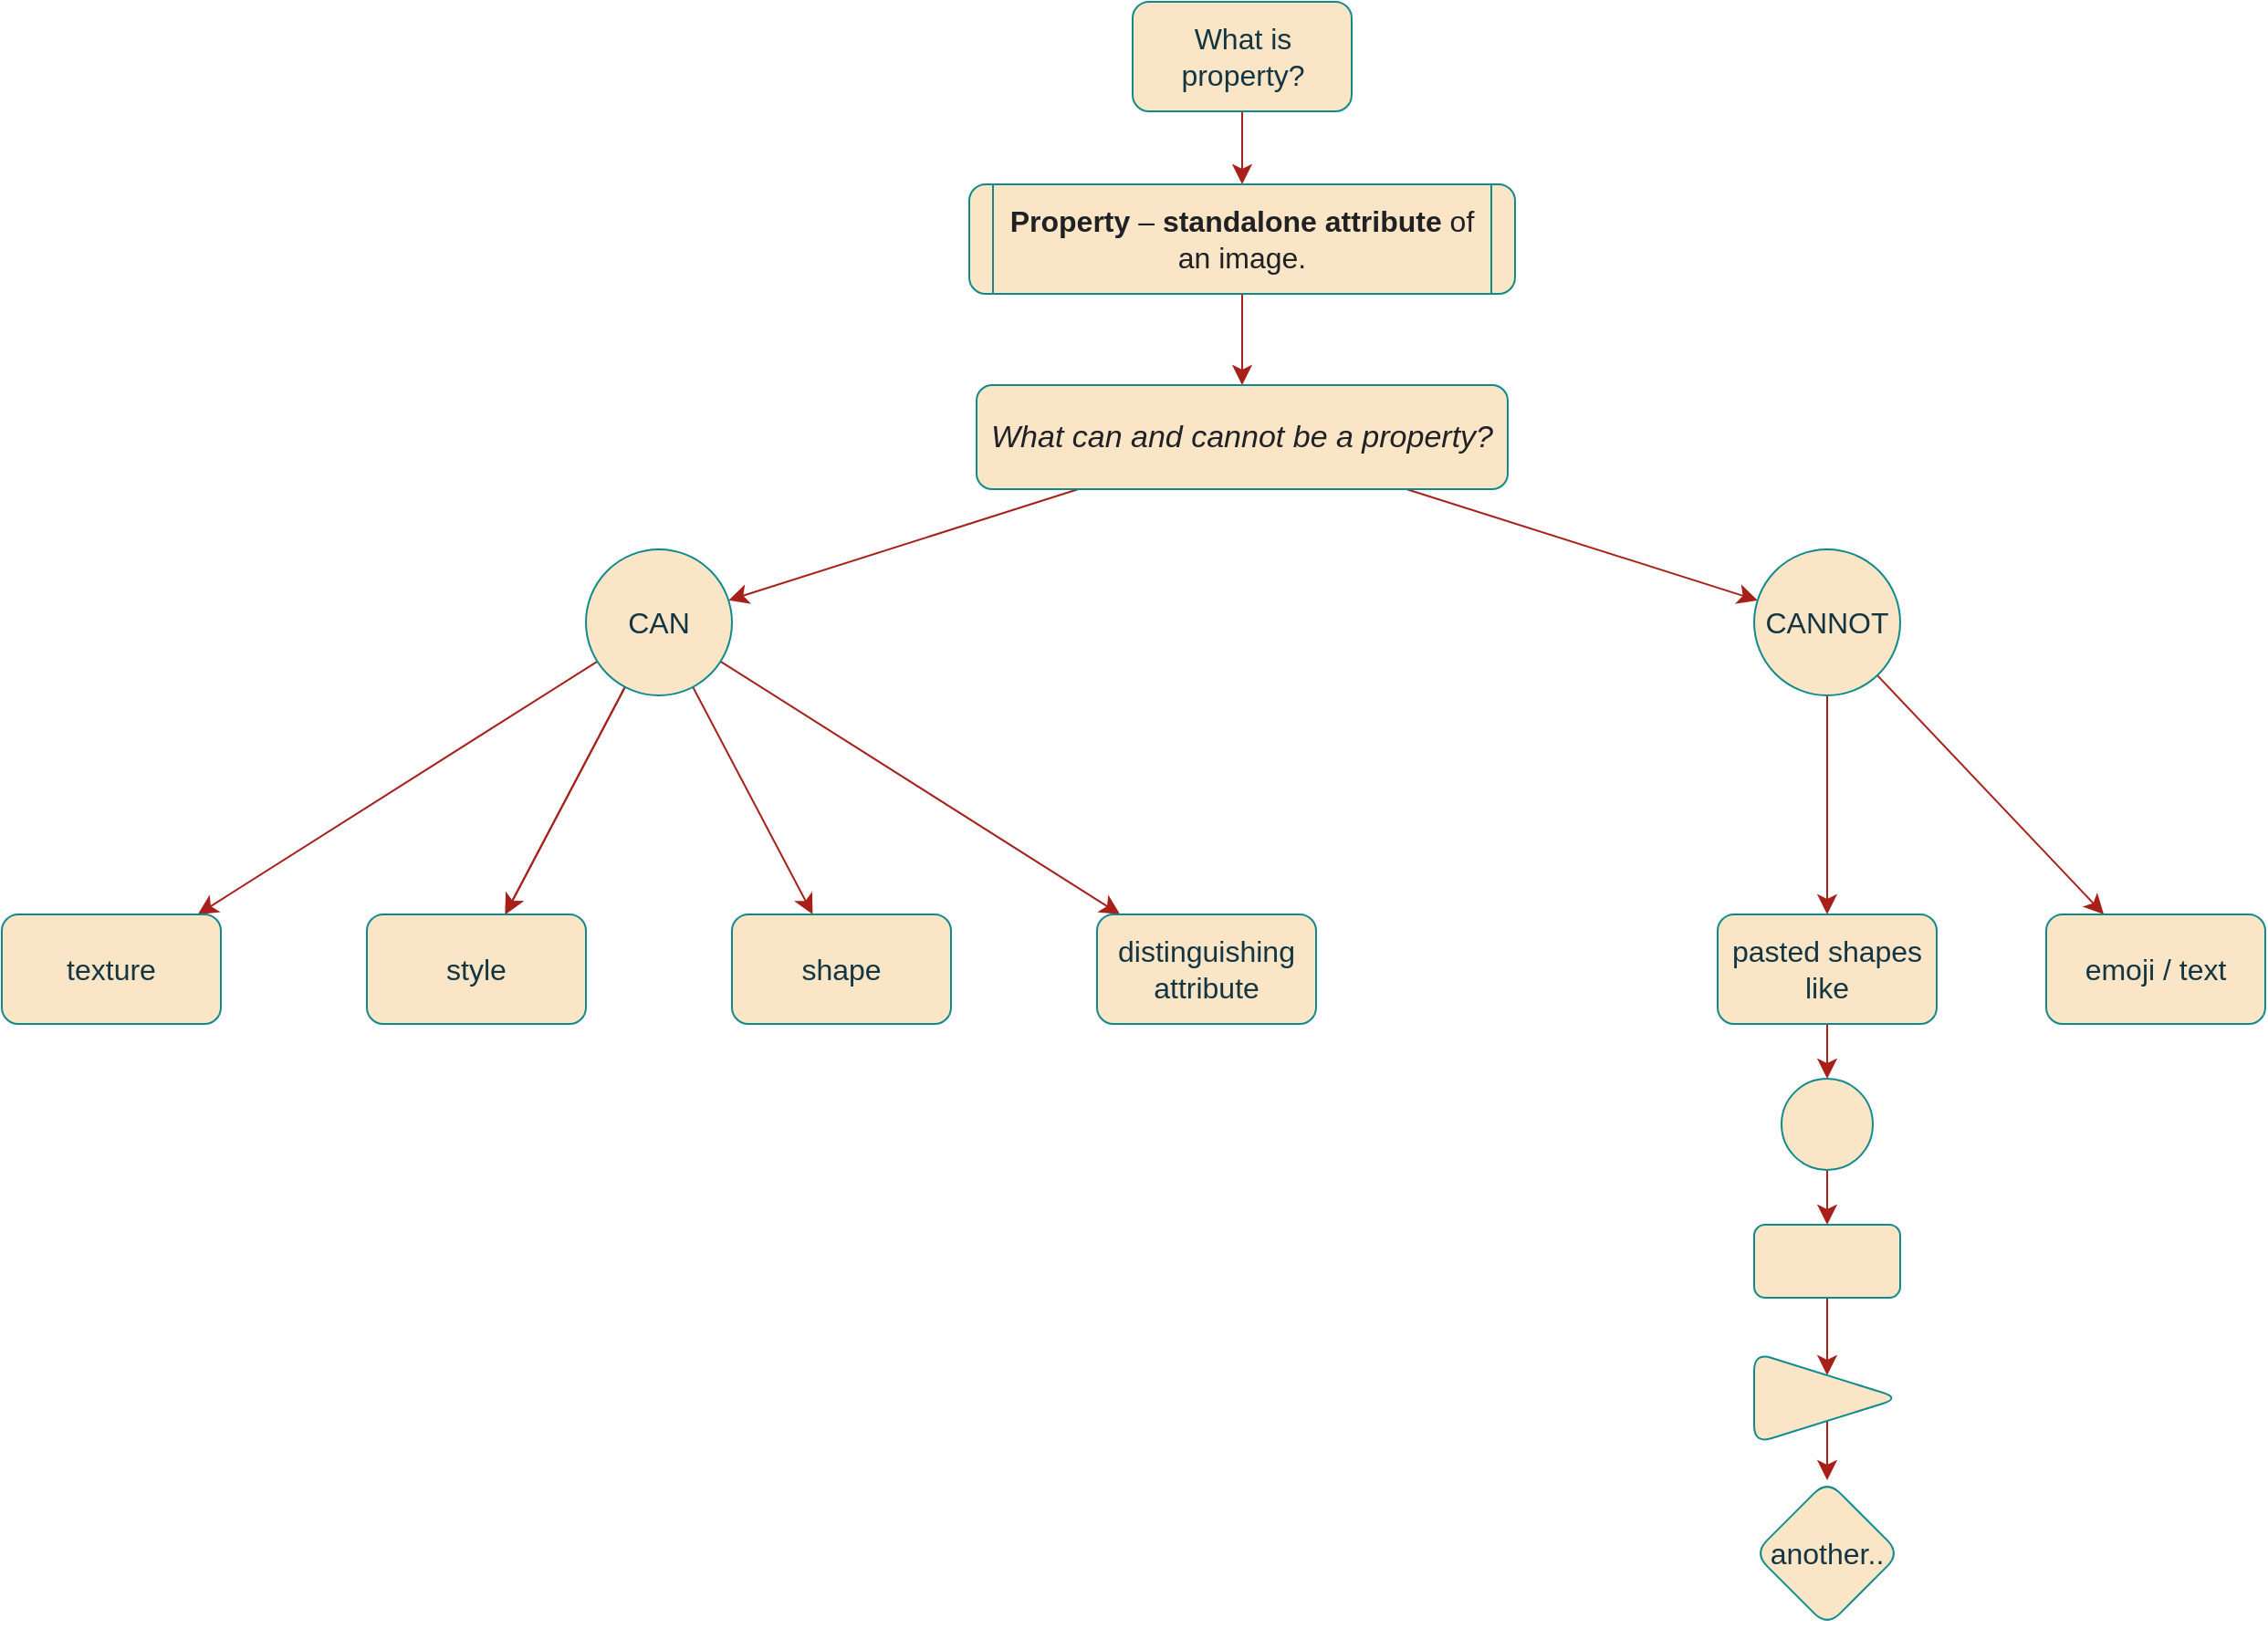 <mxfile version="21.0.2" type="github">
  <diagram name="Страница 1" id="LNBvrnXekOGtb0KDi-wn">
    <mxGraphModel dx="1789" dy="1489" grid="1" gridSize="10" guides="1" tooltips="1" connect="1" arrows="1" fold="1" page="0" pageScale="1" pageWidth="827" pageHeight="1169" math="0" shadow="0">
      <root>
        <mxCell id="0" />
        <mxCell id="1" parent="0" />
        <mxCell id="ATN1gTDINGQfQ9HEiWbg-6" value="" style="edgeStyle=none;curved=1;rounded=1;orthogonalLoop=1;jettySize=auto;html=1;fontSize=12;startSize=8;endSize=8;labelBackgroundColor=none;strokeColor=#A8201A;fontColor=default;" edge="1" parent="1" source="ATN1gTDINGQfQ9HEiWbg-1" target="ATN1gTDINGQfQ9HEiWbg-4">
          <mxGeometry relative="1" as="geometry" />
        </mxCell>
        <mxCell id="ATN1gTDINGQfQ9HEiWbg-1" value="What is property?" style="rounded=1;whiteSpace=wrap;html=1;fontSize=16;labelBackgroundColor=none;fillColor=#FAE5C7;strokeColor=#0F8B8D;fontColor=#143642;" vertex="1" parent="1">
          <mxGeometry x="179.5" y="-100" width="120" height="60" as="geometry" />
        </mxCell>
        <mxCell id="ATN1gTDINGQfQ9HEiWbg-8" value="" style="edgeStyle=none;curved=1;rounded=0;orthogonalLoop=1;jettySize=auto;html=1;strokeColor=#A8201A;fontSize=12;fontColor=#143642;startSize=8;endSize=8;fillColor=#FAE5C7;" edge="1" parent="1" source="ATN1gTDINGQfQ9HEiWbg-4" target="ATN1gTDINGQfQ9HEiWbg-7">
          <mxGeometry relative="1" as="geometry" />
        </mxCell>
        <mxCell id="ATN1gTDINGQfQ9HEiWbg-4" value="&lt;b id=&quot;docs-internal-guid-55b00a47-7fff-b910-3565-e7e1c9804603&quot; style=&quot;font-weight:normal;&quot;&gt;&lt;span style=&quot;font-size: 12pt; font-family: Arial; color: rgb(32, 33, 36); background-color: transparent; font-weight: 700; font-style: normal; font-variant: normal; text-decoration: none; vertical-align: baseline;&quot;&gt;Property &lt;/span&gt;&lt;span style=&quot;font-size: 12pt; font-family: Arial; color: rgb(32, 33, 36); background-color: transparent; font-weight: 400; font-style: normal; font-variant: normal; text-decoration: none; vertical-align: baseline;&quot;&gt;–&lt;/span&gt;&lt;span style=&quot;font-size: 12pt; font-family: Arial; color: rgb(32, 33, 36); background-color: transparent; font-weight: 700; font-style: normal; font-variant: normal; text-decoration: none; vertical-align: baseline;&quot;&gt; standalone attribute &lt;/span&gt;&lt;span style=&quot;font-size: 12pt; font-family: Arial; color: rgb(32, 33, 36); background-color: transparent; font-weight: 400; font-style: normal; font-variant: normal; text-decoration: none; vertical-align: baseline;&quot;&gt;of an image.&lt;/span&gt;&lt;/b&gt;" style="shape=process;whiteSpace=wrap;html=1;backgroundOutline=1;fontSize=16;size=0.044;align=center;verticalAlign=middle;labelBackgroundColor=none;fillColor=#FAE5C7;strokeColor=#0F8B8D;fontColor=#143642;rounded=1;" vertex="1" parent="1">
          <mxGeometry x="90" width="299" height="60" as="geometry" />
        </mxCell>
        <mxCell id="ATN1gTDINGQfQ9HEiWbg-18" value="" style="edgeStyle=none;curved=1;rounded=0;orthogonalLoop=1;jettySize=auto;html=1;strokeColor=#A8201A;fontSize=12;fontColor=#143642;startSize=8;endSize=8;fillColor=#FAE5C7;" edge="1" parent="1" source="ATN1gTDINGQfQ9HEiWbg-7" target="ATN1gTDINGQfQ9HEiWbg-9">
          <mxGeometry relative="1" as="geometry" />
        </mxCell>
        <mxCell id="ATN1gTDINGQfQ9HEiWbg-19" value="" style="edgeStyle=none;curved=1;rounded=0;orthogonalLoop=1;jettySize=auto;html=1;strokeColor=#A8201A;fontSize=12;fontColor=#143642;startSize=8;endSize=8;fillColor=#FAE5C7;" edge="1" parent="1" source="ATN1gTDINGQfQ9HEiWbg-7" target="ATN1gTDINGQfQ9HEiWbg-13">
          <mxGeometry relative="1" as="geometry" />
        </mxCell>
        <mxCell id="ATN1gTDINGQfQ9HEiWbg-7" value="&lt;br&gt;&lt;div style=&quot;font-size: 17px;&quot;&gt;&lt;span style=&quot;background-color: initial;&quot; id=&quot;docs-internal-guid-3eb15b09-7fff-70eb-80eb-f8ec9115af67&quot;&gt;&lt;span style=&quot;font-family: Arial; color: rgb(32, 33, 36); background-color: transparent; font-style: italic; font-variant-numeric: normal; font-variant-east-asian: normal; vertical-align: baseline;&quot;&gt;&lt;font style=&quot;font-size: 17px;&quot;&gt;What can and cannot be a property?&lt;/font&gt;&lt;/span&gt;&lt;/span&gt;&lt;/div&gt;&lt;div style=&quot;font-size: 17px;&quot;&gt;&lt;br&gt;&lt;/div&gt;" style="whiteSpace=wrap;html=1;fontSize=16;fillColor=#FAE5C7;strokeColor=#0F8B8D;fontColor=#143642;labelBackgroundColor=none;rounded=1;" vertex="1" parent="1">
          <mxGeometry x="94" y="110" width="291" height="57" as="geometry" />
        </mxCell>
        <mxCell id="ATN1gTDINGQfQ9HEiWbg-22" value="" style="edgeStyle=none;curved=1;rounded=0;orthogonalLoop=1;jettySize=auto;html=1;strokeColor=#A8201A;fontSize=12;fontColor=#143642;startSize=8;endSize=8;fillColor=#FAE5C7;" edge="1" parent="1" source="ATN1gTDINGQfQ9HEiWbg-9" target="ATN1gTDINGQfQ9HEiWbg-21">
          <mxGeometry relative="1" as="geometry" />
        </mxCell>
        <mxCell id="ATN1gTDINGQfQ9HEiWbg-24" value="" style="edgeStyle=none;curved=1;rounded=0;orthogonalLoop=1;jettySize=auto;html=1;strokeColor=#A8201A;fontSize=12;fontColor=#143642;startSize=8;endSize=8;fillColor=#FAE5C7;" edge="1" parent="1" source="ATN1gTDINGQfQ9HEiWbg-9" target="ATN1gTDINGQfQ9HEiWbg-23">
          <mxGeometry relative="1" as="geometry" />
        </mxCell>
        <mxCell id="ATN1gTDINGQfQ9HEiWbg-26" value="" style="edgeStyle=none;curved=1;rounded=0;orthogonalLoop=1;jettySize=auto;html=1;strokeColor=#A8201A;fontSize=12;fontColor=#143642;startSize=8;endSize=8;fillColor=#FAE5C7;" edge="1" parent="1" source="ATN1gTDINGQfQ9HEiWbg-9" target="ATN1gTDINGQfQ9HEiWbg-25">
          <mxGeometry relative="1" as="geometry" />
        </mxCell>
        <mxCell id="ATN1gTDINGQfQ9HEiWbg-28" value="" style="edgeStyle=none;curved=1;rounded=0;orthogonalLoop=1;jettySize=auto;html=1;strokeColor=#A8201A;fontSize=12;fontColor=#143642;startSize=8;endSize=8;fillColor=#FAE5C7;" edge="1" parent="1" source="ATN1gTDINGQfQ9HEiWbg-9" target="ATN1gTDINGQfQ9HEiWbg-25">
          <mxGeometry relative="1" as="geometry" />
        </mxCell>
        <mxCell id="ATN1gTDINGQfQ9HEiWbg-30" value="" style="edgeStyle=none;curved=1;rounded=0;orthogonalLoop=1;jettySize=auto;html=1;strokeColor=#A8201A;fontSize=12;fontColor=#143642;startSize=8;endSize=8;fillColor=#FAE5C7;" edge="1" parent="1" source="ATN1gTDINGQfQ9HEiWbg-9" target="ATN1gTDINGQfQ9HEiWbg-29">
          <mxGeometry relative="1" as="geometry" />
        </mxCell>
        <mxCell id="ATN1gTDINGQfQ9HEiWbg-9" value="CAN" style="ellipse;whiteSpace=wrap;html=1;fontSize=16;fillColor=#FAE5C7;strokeColor=#0F8B8D;fontColor=#143642;labelBackgroundColor=none;rounded=1;" vertex="1" parent="1">
          <mxGeometry x="-120" y="200" width="80" height="80" as="geometry" />
        </mxCell>
        <mxCell id="ATN1gTDINGQfQ9HEiWbg-33" value="" style="edgeStyle=none;curved=1;rounded=0;orthogonalLoop=1;jettySize=auto;html=1;strokeColor=#A8201A;fontSize=12;fontColor=#143642;startSize=8;endSize=8;fillColor=#FAE5C7;" edge="1" parent="1" source="ATN1gTDINGQfQ9HEiWbg-13" target="ATN1gTDINGQfQ9HEiWbg-32">
          <mxGeometry relative="1" as="geometry" />
        </mxCell>
        <mxCell id="ATN1gTDINGQfQ9HEiWbg-35" value="" style="edgeStyle=none;curved=1;rounded=0;orthogonalLoop=1;jettySize=auto;html=1;strokeColor=#A8201A;fontSize=12;fontColor=#143642;startSize=8;endSize=8;fillColor=#FAE5C7;" edge="1" parent="1" source="ATN1gTDINGQfQ9HEiWbg-13" target="ATN1gTDINGQfQ9HEiWbg-34">
          <mxGeometry relative="1" as="geometry" />
        </mxCell>
        <mxCell id="ATN1gTDINGQfQ9HEiWbg-13" value="CANNOT" style="ellipse;whiteSpace=wrap;html=1;fontSize=16;fillColor=#FAE5C7;strokeColor=#0F8B8D;fontColor=#143642;labelBackgroundColor=none;rounded=1;" vertex="1" parent="1">
          <mxGeometry x="520" y="200" width="80" height="80" as="geometry" />
        </mxCell>
        <mxCell id="ATN1gTDINGQfQ9HEiWbg-21" value="distinguishing attribute" style="whiteSpace=wrap;html=1;fontSize=16;fillColor=#FAE5C7;strokeColor=#0F8B8D;fontColor=#143642;labelBackgroundColor=none;rounded=1;" vertex="1" parent="1">
          <mxGeometry x="160" y="400" width="120" height="60" as="geometry" />
        </mxCell>
        <mxCell id="ATN1gTDINGQfQ9HEiWbg-23" value="texture" style="whiteSpace=wrap;html=1;fontSize=16;fillColor=#FAE5C7;strokeColor=#0F8B8D;fontColor=#143642;labelBackgroundColor=none;rounded=1;" vertex="1" parent="1">
          <mxGeometry x="-440" y="400" width="120" height="60" as="geometry" />
        </mxCell>
        <mxCell id="ATN1gTDINGQfQ9HEiWbg-25" value="style" style="whiteSpace=wrap;html=1;fontSize=16;fillColor=#FAE5C7;strokeColor=#0F8B8D;fontColor=#143642;labelBackgroundColor=none;rounded=1;" vertex="1" parent="1">
          <mxGeometry x="-240" y="400" width="120" height="60" as="geometry" />
        </mxCell>
        <mxCell id="ATN1gTDINGQfQ9HEiWbg-29" value="shape" style="whiteSpace=wrap;html=1;fontSize=16;fillColor=#FAE5C7;strokeColor=#0F8B8D;fontColor=#143642;labelBackgroundColor=none;rounded=1;" vertex="1" parent="1">
          <mxGeometry x="-40" y="400" width="120" height="60" as="geometry" />
        </mxCell>
        <mxCell id="ATN1gTDINGQfQ9HEiWbg-32" value="emoji / text" style="whiteSpace=wrap;html=1;fontSize=16;fillColor=#FAE5C7;strokeColor=#0F8B8D;fontColor=#143642;labelBackgroundColor=none;rounded=1;" vertex="1" parent="1">
          <mxGeometry x="680" y="400" width="120" height="60" as="geometry" />
        </mxCell>
        <mxCell id="ATN1gTDINGQfQ9HEiWbg-37" value="" style="edgeStyle=none;curved=1;rounded=0;orthogonalLoop=1;jettySize=auto;html=1;strokeColor=#A8201A;fontSize=12;fontColor=#143642;startSize=8;endSize=8;fillColor=#FAE5C7;" edge="1" parent="1" source="ATN1gTDINGQfQ9HEiWbg-34" target="ATN1gTDINGQfQ9HEiWbg-36">
          <mxGeometry relative="1" as="geometry" />
        </mxCell>
        <mxCell id="ATN1gTDINGQfQ9HEiWbg-34" value="pasted shapes&lt;br&gt;like" style="whiteSpace=wrap;html=1;fontSize=16;fillColor=#FAE5C7;strokeColor=#0F8B8D;fontColor=#143642;labelBackgroundColor=none;rounded=1;" vertex="1" parent="1">
          <mxGeometry x="500" y="400" width="120" height="60" as="geometry" />
        </mxCell>
        <mxCell id="ATN1gTDINGQfQ9HEiWbg-39" value="" style="edgeStyle=none;curved=1;rounded=0;orthogonalLoop=1;jettySize=auto;html=1;strokeColor=#A8201A;fontSize=12;fontColor=#143642;startSize=8;endSize=8;fillColor=#FAE5C7;" edge="1" parent="1" source="ATN1gTDINGQfQ9HEiWbg-36" target="ATN1gTDINGQfQ9HEiWbg-38">
          <mxGeometry relative="1" as="geometry" />
        </mxCell>
        <mxCell id="ATN1gTDINGQfQ9HEiWbg-36" value="" style="ellipse;whiteSpace=wrap;html=1;fontSize=16;fillColor=#FAE5C7;strokeColor=#0F8B8D;fontColor=#143642;labelBackgroundColor=none;rounded=1;" vertex="1" parent="1">
          <mxGeometry x="535" y="490" width="50" height="50" as="geometry" />
        </mxCell>
        <mxCell id="ATN1gTDINGQfQ9HEiWbg-41" value="" style="edgeStyle=none;curved=1;rounded=0;orthogonalLoop=1;jettySize=auto;html=1;strokeColor=#A8201A;fontSize=12;fontColor=#143642;startSize=8;endSize=8;fillColor=#FAE5C7;" edge="1" parent="1" source="ATN1gTDINGQfQ9HEiWbg-38" target="ATN1gTDINGQfQ9HEiWbg-40">
          <mxGeometry relative="1" as="geometry" />
        </mxCell>
        <mxCell id="ATN1gTDINGQfQ9HEiWbg-38" value="" style="whiteSpace=wrap;html=1;fontSize=16;fillColor=#FAE5C7;strokeColor=#0F8B8D;fontColor=#143642;labelBackgroundColor=none;rounded=1;" vertex="1" parent="1">
          <mxGeometry x="520" y="570" width="80" height="40" as="geometry" />
        </mxCell>
        <mxCell id="ATN1gTDINGQfQ9HEiWbg-43" value="" style="edgeStyle=none;curved=1;rounded=0;orthogonalLoop=1;jettySize=auto;html=1;strokeColor=#A8201A;fontSize=12;fontColor=#143642;startSize=8;endSize=8;fillColor=#FAE5C7;exitX=0.5;exitY=1;exitDx=0;exitDy=0;" edge="1" parent="1" source="ATN1gTDINGQfQ9HEiWbg-40" target="ATN1gTDINGQfQ9HEiWbg-42">
          <mxGeometry relative="1" as="geometry">
            <mxPoint x="560" y="730" as="targetPoint" />
            <Array as="points" />
          </mxGeometry>
        </mxCell>
        <mxCell id="ATN1gTDINGQfQ9HEiWbg-40" value="" style="triangle;whiteSpace=wrap;html=1;fontSize=16;fillColor=#FAE5C7;strokeColor=#0F8B8D;fontColor=#143642;labelBackgroundColor=none;rounded=1;" vertex="1" parent="1">
          <mxGeometry x="520" y="640" width="80" height="50" as="geometry" />
        </mxCell>
        <mxCell id="ATN1gTDINGQfQ9HEiWbg-42" value="another.." style="rhombus;whiteSpace=wrap;html=1;fontSize=16;fillColor=#FAE5C7;strokeColor=#0F8B8D;fontColor=#143642;labelBackgroundColor=none;rounded=1;direction=south;" vertex="1" parent="1">
          <mxGeometry x="520" y="710" width="80" height="80" as="geometry" />
        </mxCell>
      </root>
    </mxGraphModel>
  </diagram>
</mxfile>
